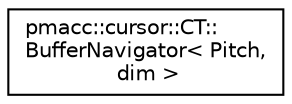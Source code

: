 digraph "Graphical Class Hierarchy"
{
 // LATEX_PDF_SIZE
  edge [fontname="Helvetica",fontsize="10",labelfontname="Helvetica",labelfontsize="10"];
  node [fontname="Helvetica",fontsize="10",shape=record];
  rankdir="LR";
  Node0 [label="pmacc::cursor::CT::\lBufferNavigator\< Pitch,\l dim \>",height=0.2,width=0.4,color="black", fillcolor="white", style="filled",URL="$structpmacc_1_1cursor_1_1_c_t_1_1_buffer_navigator.html",tooltip=" "];
}
